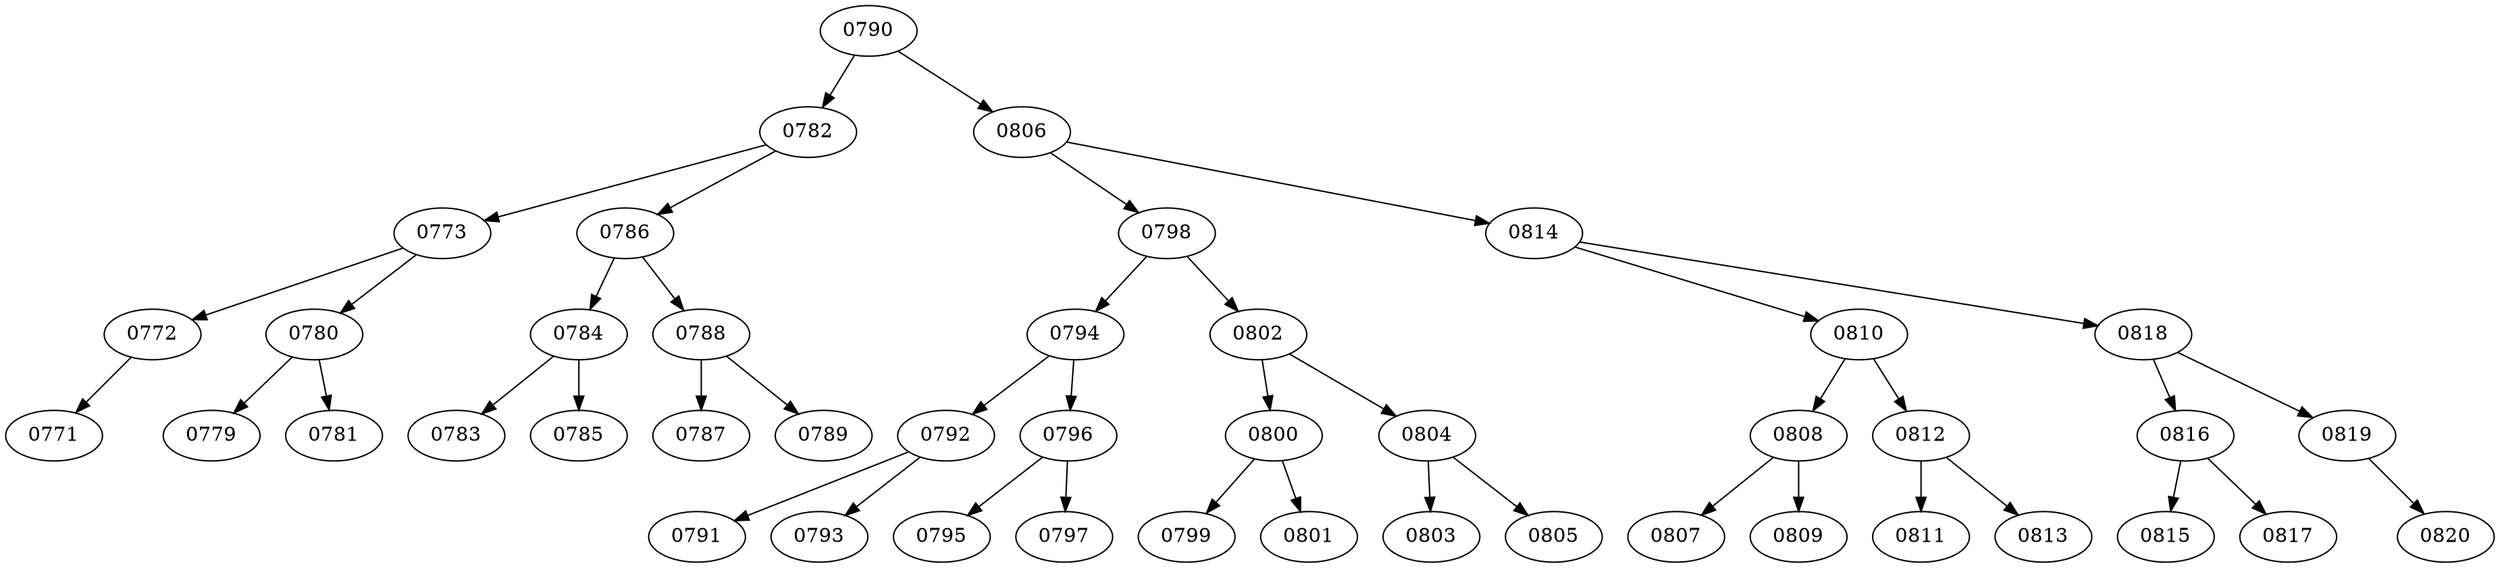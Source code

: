 digraph arbol{ "0790" ; x1 [label="",width=.1,style=invis];"0790" -> "0782" ; x2 [label="",width=.1,style=invis];"0782" -> "0773" ; x3 [label="",width=.1,style=invis];"0773" -> "0772" ; x4 [label="",width=.1,style=invis];"0772" -> "0771" ;"0772" -> x4[style=invis]{rank=same"0771" -> x4 [style=invis]}; "0773" -> "0780" ; x4 [label="",width=.1,style=invis];"0780" -> "0779" ;"0780" -> "0781" ;{rank=same"0779" -> "0781" [style=invis]}; {rank=same"0772" -> "0780" [style=invis]}; "0782" -> "0786" ; x3 [label="",width=.1,style=invis];"0786" -> "0784" ; x4 [label="",width=.1,style=invis];"0784" -> "0783" ;"0784" -> "0785" ;{rank=same"0783" -> "0785" [style=invis]}; "0786" -> "0788" ; x4 [label="",width=.1,style=invis];"0788" -> "0787" ;"0788" -> "0789" ;{rank=same"0787" -> "0789" [style=invis]}; {rank=same"0784" -> "0788" [style=invis]}; {rank=same"0773" -> "0786" [style=invis]}; "0790" -> "0806" ; x2 [label="",width=.1,style=invis];"0806" -> "0798" ; x3 [label="",width=.1,style=invis];"0798" -> "0794" ; x4 [label="",width=.1,style=invis];"0794" -> "0792" ; x5 [label="",width=.1,style=invis];"0792" -> "0791" ;"0792" -> "0793" ;{rank=same"0791" -> "0793" [style=invis]}; "0794" -> "0796" ; x5 [label="",width=.1,style=invis];"0796" -> "0795" ;"0796" -> "0797" ;{rank=same"0795" -> "0797" [style=invis]}; {rank=same"0792" -> "0796" [style=invis]}; "0798" -> "0802" ; x4 [label="",width=.1,style=invis];"0802" -> "0800" ; x5 [label="",width=.1,style=invis];"0800" -> "0799" ;"0800" -> "0801" ;{rank=same"0799" -> "0801" [style=invis]}; "0802" -> "0804" ; x5 [label="",width=.1,style=invis];"0804" -> "0803" ;"0804" -> "0805" ;{rank=same"0803" -> "0805" [style=invis]}; {rank=same"0800" -> "0804" [style=invis]}; {rank=same"0794" -> "0802" [style=invis]}; "0806" -> "0814" ; x3 [label="",width=.1,style=invis];"0814" -> "0810" ; x4 [label="",width=.1,style=invis];"0810" -> "0808" ; x5 [label="",width=.1,style=invis];"0808" -> "0807" ;"0808" -> "0809" ;{rank=same"0807" -> "0809" [style=invis]}; "0810" -> "0812" ; x5 [label="",width=.1,style=invis];"0812" -> "0811" ;"0812" -> "0813" ;{rank=same"0811" -> "0813" [style=invis]}; {rank=same"0808" -> "0812" [style=invis]}; "0814" -> "0818" ; x4 [label="",width=.1,style=invis];"0818" -> "0816" ; x5 [label="",width=.1,style=invis];"0816" -> "0815" ;"0816" -> "0817" ;{rank=same"0815" -> "0817" [style=invis]}; "0818" -> "0819" ; x5 [label="",width=.1,style=invis];"0819" -> x5[style=invis]; "0819" -> "0820" ;{rank=same x5 -> "0820" [style=invis]}; {rank=same"0816" -> "0819" [style=invis]}; {rank=same"0810" -> "0818" [style=invis]}; {rank=same"0798" -> "0814" [style=invis]}; {rank=same"0782" -> "0806" [style=invis]}; }